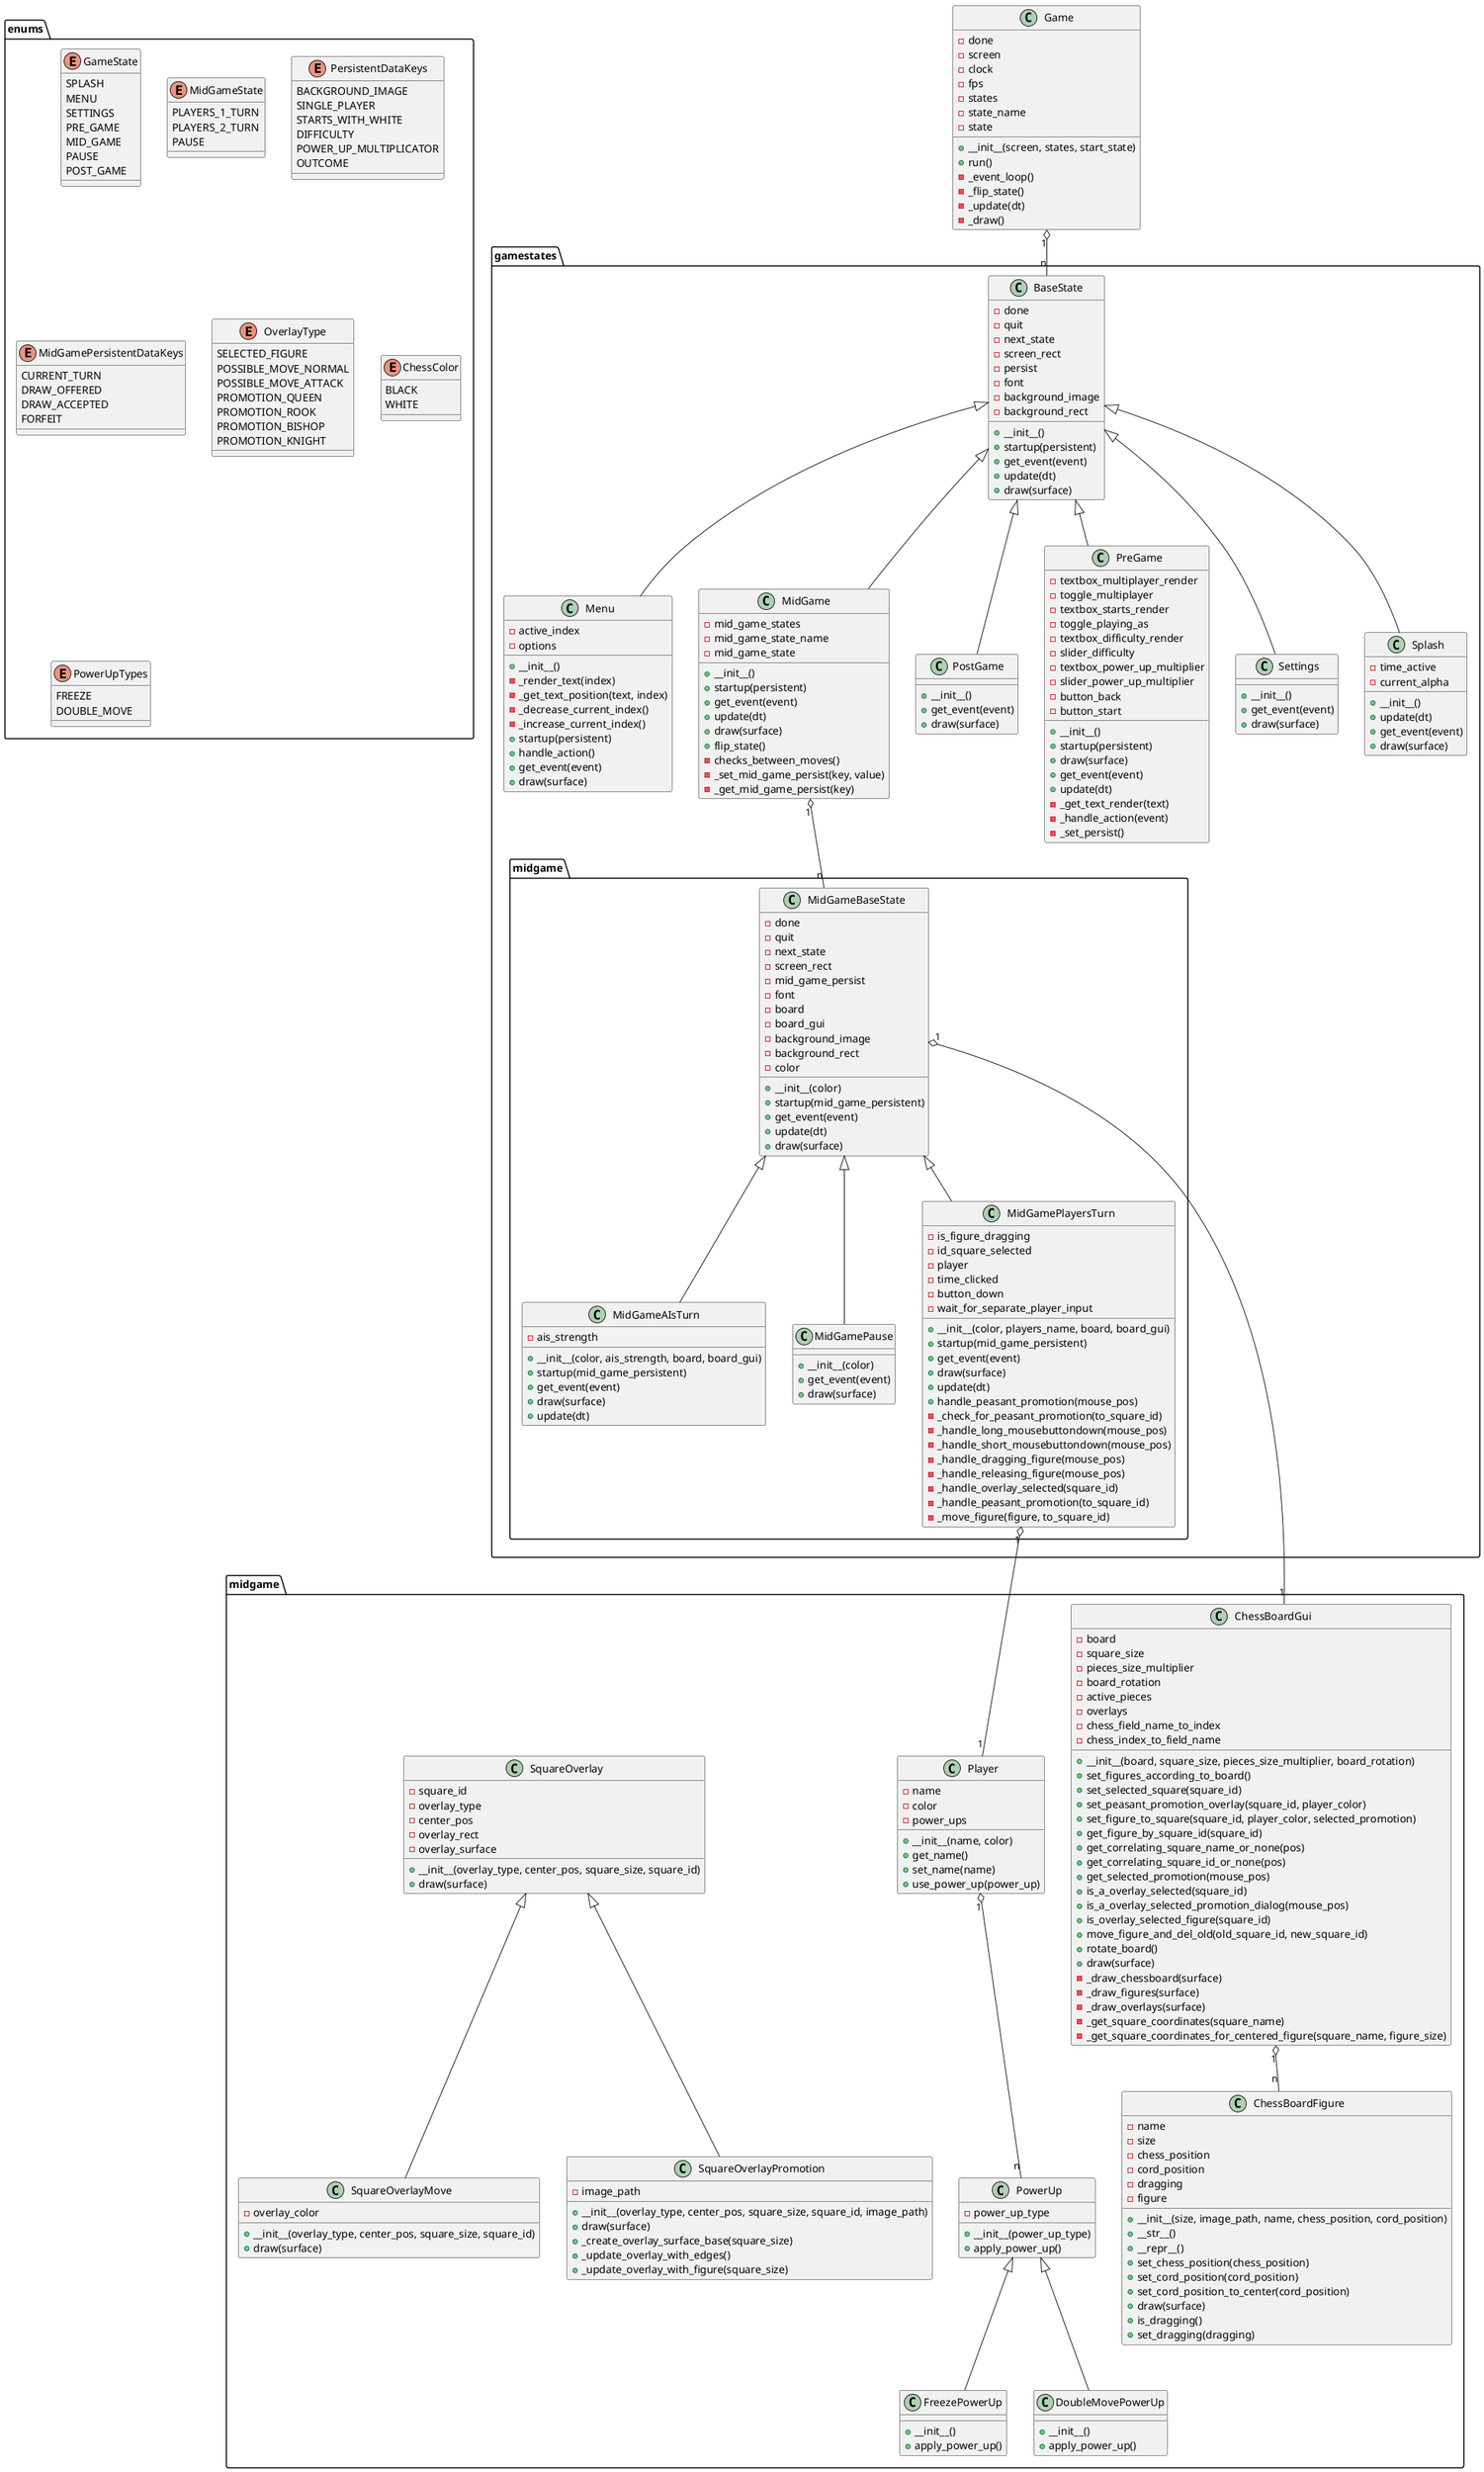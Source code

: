 @startuml

namespace enums {
    enum GameState {
      SPLASH
      MENU
      SETTINGS
      PRE_GAME
      MID_GAME
      PAUSE
      POST_GAME
    }

    enum MidGameState {
      PLAYERS_1_TURN
      PLAYERS_2_TURN
      PAUSE
    }

    enum PersistentDataKeys {
      BACKGROUND_IMAGE
      SINGLE_PLAYER
      STARTS_WITH_WHITE
      DIFFICULTY
      POWER_UP_MULTIPLICATOR
      OUTCOME
    }

    enum MidGamePersistentDataKeys {
      CURRENT_TURN
      DRAW_OFFERED
      DRAW_ACCEPTED
      FORFEIT
    }

    enum OverlayType {
      SELECTED_FIGURE
      POSSIBLE_MOVE_NORMAL
      POSSIBLE_MOVE_ATTACK
      PROMOTION_QUEEN
      PROMOTION_ROOK
      PROMOTION_BISHOP
      PROMOTION_KNIGHT
    }

    enum ChessColor {
      BLACK
      WHITE
    }

    enum PowerUpTypes {
      FREEZE
      DOUBLE_MOVE
    }
}

class Game {
    - done
    - screen
    - clock
    - fps
    - states
    - state_name
    - state
    + __init__(screen, states, start_state)
    + run()
    - _event_loop()
    - _flip_state()
    - _update(dt)
    - _draw()
}

namespace gamestates {
    class BaseState {
        - done
        - quit
        - next_state
        - screen_rect
        - persist
        - font
        - background_image
        - background_rect
        + __init__()
        + startup(persistent)
        + get_event(event)
        + update(dt)
        + draw(surface)
    }

    class Menu {
        - active_index
        - options
        + __init__()
        - _render_text(index)
        - _get_text_position(text, index)
        - _decrease_current_index()
        - _increase_current_index()
        + startup(persistent)
        + handle_action()
        + get_event(event)
        + draw(surface)
    }

    class MidGame {
        - mid_game_states
        - mid_game_state_name
        - mid_game_state
        + __init__()
        + startup(persistent)
        + get_event(event)
        + update(dt)
        + draw(surface)
        + flip_state()
        - checks_between_moves()
        - _set_mid_game_persist(key, value)
        - _get_mid_game_persist(key)
    }

    class PostGame {
        + __init__()
        + get_event(event)
        + draw(surface)
    }

    class PreGame {
        - textbox_multiplayer_render
        - toggle_multiplayer
        - textbox_starts_render
        - toggle_playing_as
        - textbox_difficulty_render
        - slider_difficulty
        - textbox_power_up_multiplier
        - slider_power_up_multiplier
        - button_back
        - button_start
        + __init__()
        + startup(persistent)
        + draw(surface)
        + get_event(event)
        + update(dt)
        - _get_text_render(text)
        - _handle_action(event)
        - _set_persist()
    }

    class Settings {
        + __init__()
        + get_event(event)
        + draw(surface)
    }

    class Splash {
        - time_active
        - current_alpha
        + __init__()
        + update(dt)
        + get_event(event)
        + draw(surface)
    }

    namespace gamestates.midgame {
        class MidGameBaseState {
            - done
            - quit
            - next_state
            - screen_rect
            - mid_game_persist
            - font
            - board
            - board_gui
            - background_image
            - background_rect
            - color
            + __init__(color)
            + startup(mid_game_persistent)
            + get_event(event)
            + update(dt)
            + draw(surface)
        }

        class MidGameAIsTurn {
            - ais_strength
            + __init__(color, ais_strength, board, board_gui)
            + startup(mid_game_persistent)
            + get_event(event)
            + draw(surface)
            + update(dt)
        }

        class MidGamePause {
            + __init__(color)
            + get_event(event)
            + draw(surface)
        }

        class MidGamePlayersTurn {
            - is_figure_dragging
            - id_square_selected
            - player
            - time_clicked
            - button_down
            - wait_for_separate_player_input
            + __init__(color, players_name, board, board_gui)
            + startup(mid_game_persistent)
            + get_event(event)
            + draw(surface)
            + update(dt)
            + handle_peasant_promotion(mouse_pos)
            - _check_for_peasant_promotion(to_square_id)
            - _handle_long_mousebuttondown(mouse_pos)
            - _handle_short_mousebuttondown(mouse_pos)
            - _handle_dragging_figure(mouse_pos)
            - _handle_releasing_figure(mouse_pos)
            - _handle_overlay_selected(square_id)
            - _handle_peasant_promotion(to_square_id)
            - _move_figure(figure, to_square_id)
        }
    }
}

namespace midgame {
    class ChessBoardFigure {
        - name
        - size
        - chess_position
        - cord_position
        - dragging
        - figure
        + __init__(size, image_path, name, chess_position, cord_position)
        + __str__()
        + __repr__()
        + set_chess_position(chess_position)
        + set_cord_position(cord_position)
        + set_cord_position_to_center(cord_position)
        + draw(surface)
        + is_dragging()
        + set_dragging(dragging)
    }

    ChessBoardGui "1" o-- "n" ChessBoardFigure

    class ChessBoardGui {
        - board
        - square_size
        - pieces_size_multiplier
        - board_rotation
        - active_pieces
        - overlays
        - chess_field_name_to_index
        - chess_index_to_field_name
        + __init__(board, square_size, pieces_size_multiplier, board_rotation)
        + set_figures_according_to_board()
        + set_selected_square(square_id)
        + set_peasant_promotion_overlay(square_id, player_color)
        + set_figure_to_square(square_id, player_color, selected_promotion)
        + get_figure_by_square_id(square_id)
        + get_correlating_square_name_or_none(pos)
        + get_correlating_square_id_or_none(pos)
        + get_selected_promotion(mouse_pos)
        + is_a_overlay_selected(square_id)
        + is_a_overlay_selected_promotion_dialog(mouse_pos)
        + is_overlay_selected_figure(square_id)
        + move_figure_and_del_old(old_square_id, new_square_id)
        + rotate_board()
        + draw(surface)
        - _draw_chessboard(surface)
        - _draw_figures(surface)
        - _draw_overlays(surface)
        - _get_square_coordinates(square_name)
        - _get_square_coordinates_for_centered_figure(square_name, figure_size)
    }

    class Player {
        - name
        - color
        - power_ups
        + __init__(name, color)
        + get_name()
        + set_name(name)
        + use_power_up(power_up)
    }

    class PowerUp {
      - power_up_type
      + __init__(power_up_type)
      + apply_power_up()
    }

    class FreezePowerUp {
      + __init__()
      + apply_power_up()
    }

    class DoubleMovePowerUp {
      + __init__()
      + apply_power_up()
    }

    class SquareOverlay {
      - square_id
      - overlay_type
      - center_pos
      - overlay_rect
      - overlay_surface
      + __init__(overlay_type, center_pos, square_size, square_id)
      + draw(surface)
    }

    class SquareOverlayMove {
      - overlay_color
      + __init__(overlay_type, center_pos, square_size, square_id)
      + draw(surface)
    }

    class SquareOverlayPromotion {
      - image_path
      + __init__(overlay_type, center_pos, square_size, square_id, image_path)
      + draw(surface)
      + _create_overlay_surface_base(square_size)
      + _update_overlay_with_edges()
      + _update_overlay_with_figure(square_size)
    }
}

' Vererbungenen
BaseState <|-- Menu
BaseState <|-- MidGame
BaseState <|-- PostGame
BaseState <|-- PreGame
BaseState <|-- Settings
BaseState <|-- Splash
MidGameBaseState <|-- MidGameAIsTurn
MidGameBaseState <|-- MidGamePause
MidGameBaseState <|-- MidGamePlayersTurn
PowerUp <|-- FreezePowerUp
PowerUp <|-- DoubleMovePowerUp
SquareOverlay <|-- SquareOverlayMove
SquareOverlay <|-- SquareOverlayPromotion

' Nutzen
Game "1" o-- "n" gamestates.BaseState
midgame.Player "1" o-- "n" midgame.PowerUp
gamestates.midgame.MidGamePlayersTurn "1" o--  "1" midgame.Player
gamestates.midgame.MidGameBaseState "1" o-- "1" midgame.ChessBoardGui
gamestates.MidGame "1" o-- "n" gamestates.midgame.MidGameBaseState

@enduml
